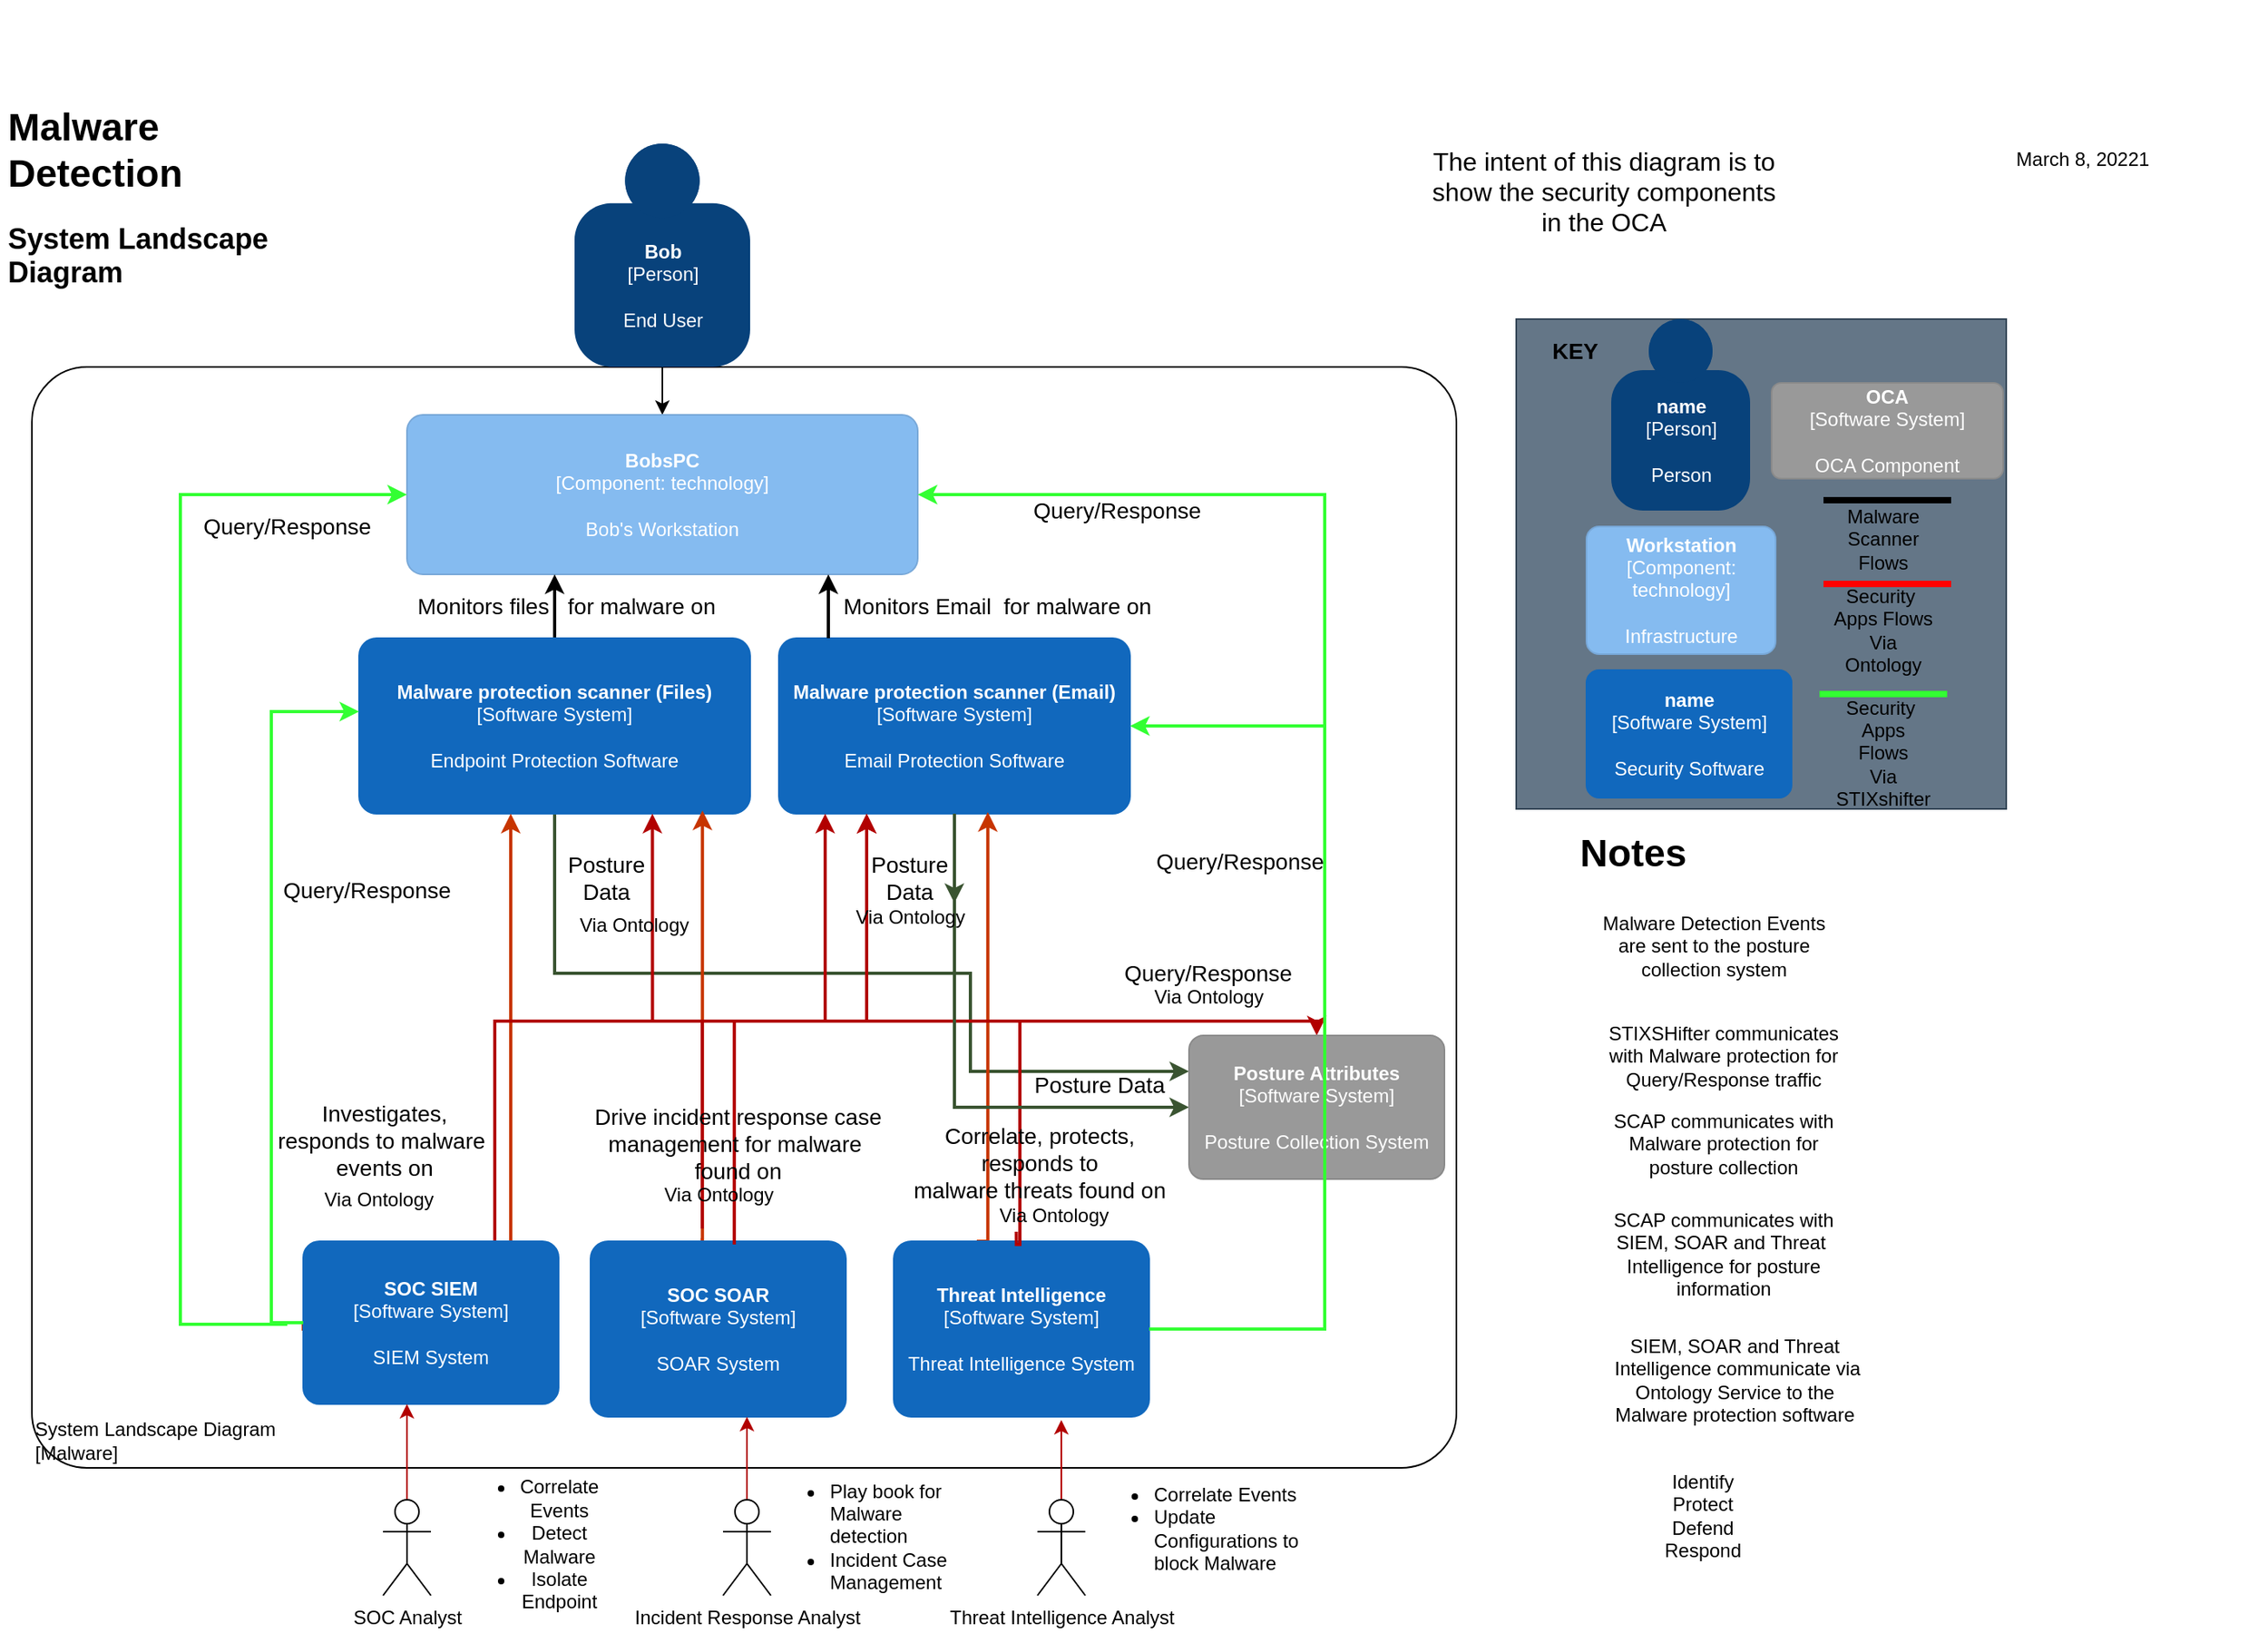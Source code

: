 <mxfile version="14.3.2" type="device"><diagram name="Page-1" id="90a13364-a465-7bf4-72fc-28e22215d7a0"><mxGraphModel dx="1179" dy="782" grid="1" gridSize="10" guides="1" tooltips="1" connect="1" arrows="1" fold="1" page="1" pageScale="1.5" pageWidth="1169" pageHeight="826" background="#ffffff" math="0" shadow="0"><root><mxCell id="0" style=";html=1;"/><mxCell id="1" style=";html=1;" parent="0"/><object placeholders="1" c4Name="System Landscape Diagram" c4Type="ExecutionEnvironment" c4Application="Malware" label="&lt;div style=&quot;text-align: left&quot;&gt;%c4Name%&lt;/div&gt;&lt;div style=&quot;text-align: left&quot;&gt;[%c4Application%]&lt;/div&gt;" id="g7gHun6kYug9L3gwXGvY-94"><mxCell style="rounded=1;whiteSpace=wrap;html=1;labelBackgroundColor=none;fillColor=#ffffff;fontColor=#000000;align=left;arcSize=5;strokeColor=#000000;verticalAlign=bottom;metaEdit=1;metaData={&quot;c4Type&quot;:{&quot;editable&quot;:false}};points=[[0.25,0,0],[0.5,0,0],[0.75,0,0],[1,0.25,0],[1,0.5,0],[1,0.75,0],[0.75,1,0],[0.5,1,0],[0.25,1,0],[0,0.75,0],[0,0.5,0],[0,0.25,0]];" parent="1" vertex="1"><mxGeometry x="140" y="420" width="892.5" height="690" as="geometry"/></mxCell></object><mxCell id="g7gHun6kYug9L3gwXGvY-81" value="" style="whiteSpace=wrap;html=1;aspect=fixed;fontSize=14;align=left;fillColor=#647687;strokeColor=#314354;fontColor=#ffffff;" parent="1" vertex="1"><mxGeometry x="1070" y="390" width="307" height="307" as="geometry"/></mxCell><mxCell id="1KHpHJtyTIQriAGGrLbv-12" value="" style="edgeStyle=orthogonalEdgeStyle;rounded=0;orthogonalLoop=1;jettySize=auto;html=1;" edge="1" parent="1" source="g7gHun6kYug9L3gwXGvY-1" target="g7gHun6kYug9L3gwXGvY-2"><mxGeometry relative="1" as="geometry"/></mxCell><object placeholders="1" c4Name="Bob" c4Type="Person" c4Description="End User" label="&lt;b&gt;%c4Name%&lt;/b&gt;&lt;div&gt;[%c4Type%]&lt;/div&gt;&lt;br&gt;&lt;div&gt;%c4Description%&lt;/div&gt;" id="g7gHun6kYug9L3gwXGvY-1"><mxCell style="html=1;dashed=0;whitespace=wrap;fillColor=#08427b;strokeColor=none;fontColor=#ffffff;shape=mxgraph.c4.person;align=center;metaEdit=1;points=[[0.5,0,0],[1,0.5,0],[1,0.75,0],[0.75,1,0],[0.5,1,0],[0.25,1,0],[0,0.75,0],[0,0.5,0]];metaData={&quot;c4Type&quot;:{&quot;editable&quot;:false}};" parent="1" vertex="1"><mxGeometry x="480" y="280" width="110.0" height="140" as="geometry"/></mxCell></object><object placeholders="1" c4Name="BobsPC" c4Type="Component" c4Technology="technology" c4Description="Bob's Workstation  " label="&lt;b&gt;%c4Name%&lt;/b&gt;&lt;div&gt;[%c4Type%: %c4Technology%]&lt;/div&gt;&lt;br&gt;&lt;div&gt;%c4Description%&lt;/div&gt;" id="g7gHun6kYug9L3gwXGvY-2"><mxCell style="rounded=1;whiteSpace=wrap;html=1;labelBackgroundColor=none;fillColor=#85BBF0;fontColor=#ffffff;align=center;arcSize=10;strokeColor=#78A8D8;metaEdit=1;metaData={&quot;c4Type&quot;:{&quot;editable&quot;:false}};points=[[0.25,0,0],[0.5,0,0],[0.75,0,0],[1,0.25,0],[1,0.5,0],[1,0.75,0],[0.75,1,0],[0.5,1,0],[0.25,1,0],[0,0.75,0],[0,0.5,0],[0,0.25,0]];" parent="1" vertex="1"><mxGeometry x="375" y="450" width="320" height="100" as="geometry"/></mxCell></object><mxCell id="g7gHun6kYug9L3gwXGvY-87" value="" style="edgeStyle=orthogonalEdgeStyle;rounded=0;orthogonalLoop=1;jettySize=auto;html=1;startArrow=none;startFill=0;strokeWidth=2;fontSize=14;" parent="1" source="g7gHun6kYug9L3gwXGvY-5" target="g7gHun6kYug9L3gwXGvY-2" edge="1"><mxGeometry relative="1" as="geometry"><Array as="points"><mxPoint x="420" y="590"/><mxPoint x="420" y="590"/></Array></mxGeometry></mxCell><mxCell id="g7gHun6kYug9L3gwXGvY-146" style="edgeStyle=orthogonalEdgeStyle;rounded=0;orthogonalLoop=1;jettySize=auto;html=1;entryX=0;entryY=0.25;entryDx=0;entryDy=0;entryPerimeter=0;startArrow=none;startFill=0;strokeWidth=2;fontSize=16;fillColor=#6d8764;strokeColor=#3A5431;" parent="1" source="g7gHun6kYug9L3gwXGvY-5" target="g7gHun6kYug9L3gwXGvY-152" edge="1"><mxGeometry relative="1" as="geometry"><mxPoint x="467.82" y="758.98" as="targetPoint"/><Array as="points"><mxPoint x="468" y="800"/><mxPoint x="728" y="800"/><mxPoint x="728" y="862"/></Array></mxGeometry></mxCell><object placeholders="1" c4Name="Malware protection scanner (Files)" c4Type="Software System" c4Description="Endpoint Protection Software " label="&lt;b&gt;%c4Name%&lt;/b&gt;&lt;div&gt;[%c4Type%]&lt;/div&gt;&lt;br&gt;&lt;div&gt;%c4Description%&lt;/div&gt;" id="g7gHun6kYug9L3gwXGvY-5"><mxCell style="rounded=1;whiteSpace=wrap;html=1;labelBackgroundColor=none;fillColor=#1168BD;fontColor=#ffffff;align=center;arcSize=10;strokeColor=#1168BD;metaEdit=1;metaData={&quot;c4Type&quot;:{&quot;editable&quot;:false}};points=[[0.25,0,0],[0.5,0,0],[0.75,0,0],[1,0.25,0],[1,0.5,0],[1,0.75,0],[0.75,1,0],[0.5,1,0],[0.25,1,0],[0,0.75,0],[0,0.5,0],[0,0.25,0]];" parent="1" vertex="1"><mxGeometry x="345" y="590" width="245" height="110" as="geometry"/></mxCell></object><mxCell id="g7gHun6kYug9L3gwXGvY-147" style="edgeStyle=orthogonalEdgeStyle;rounded=0;orthogonalLoop=1;jettySize=auto;html=1;entryX=0.812;entryY=-0.029;entryDx=0;entryDy=0;entryPerimeter=0;startArrow=none;startFill=0;strokeWidth=2;fontSize=16;fillColor=#6d8764;strokeColor=#3A5431;" parent="1" source="g7gHun6kYug9L3gwXGvY-6" edge="1"><mxGeometry relative="1" as="geometry"><mxPoint x="717.92" y="755.97" as="targetPoint"/></mxGeometry></mxCell><object placeholders="1" c4Name="Malware protection scanner (Email)" c4Type="Software System" c4Description="Email Protection Software " label="&lt;b&gt;%c4Name%&lt;/b&gt;&lt;div&gt;[%c4Type%]&lt;/div&gt;&lt;br&gt;&lt;div&gt;%c4Description%&lt;/div&gt;" id="g7gHun6kYug9L3gwXGvY-6"><mxCell style="rounded=1;whiteSpace=wrap;html=1;labelBackgroundColor=none;fillColor=#1168BD;fontColor=#ffffff;align=center;arcSize=10;strokeColor=#1168BD;metaEdit=1;metaData={&quot;c4Type&quot;:{&quot;editable&quot;:false}};points=[[0.25,0,0],[0.5,0,0],[0.75,0,0],[1,0.25,0],[1,0.5,0],[1,0.75,0],[0.75,1,0],[0.5,1,0],[0.25,1,0],[0,0.75,0],[0,0.5,0],[0,0.25,0]];" parent="1" vertex="1"><mxGeometry x="608" y="590" width="220" height="110" as="geometry"/></mxCell></object><mxCell id="g7gHun6kYug9L3gwXGvY-33" value="&lt;h1&gt;Malware Detection &amp;nbsp;&lt;/h1&gt;&lt;div&gt;&lt;font style=&quot;font-size: 18px&quot;&gt;&lt;b&gt;System Landscape Diagram&lt;/b&gt;&lt;/font&gt;&lt;/div&gt;" style="text;html=1;strokeColor=none;fillColor=none;spacing=5;spacingTop=-20;whiteSpace=wrap;overflow=hidden;rounded=0;" parent="1" vertex="1"><mxGeometry x="120" y="250" width="200" height="140" as="geometry"/></mxCell><mxCell id="g7gHun6kYug9L3gwXGvY-148" style="edgeStyle=orthogonalEdgeStyle;rounded=0;orthogonalLoop=1;jettySize=auto;html=1;startArrow=none;startFill=0;strokeWidth=2;fontSize=16;exitX=0;exitY=0.5;exitDx=0;exitDy=0;exitPerimeter=0;fillColor=#fa6800;strokeColor=#C73500;" parent="1" source="g7gHun6kYug9L3gwXGvY-35" edge="1"><mxGeometry relative="1" as="geometry"><Array as="points"><mxPoint x="310" y="1023"/><mxPoint x="440" y="1023"/></Array><mxPoint x="440" y="700" as="targetPoint"/></mxGeometry></mxCell><mxCell id="1KHpHJtyTIQriAGGrLbv-35" style="edgeStyle=orthogonalEdgeStyle;rounded=0;orthogonalLoop=1;jettySize=auto;html=1;exitX=0.75;exitY=0;exitDx=0;exitDy=0;exitPerimeter=0;entryX=0.25;entryY=1;entryDx=0;entryDy=0;entryPerimeter=0;strokeWidth=2;fillColor=#e51400;strokeColor=#B20000;" edge="1" parent="1" source="g7gHun6kYug9L3gwXGvY-35" target="g7gHun6kYug9L3gwXGvY-6"><mxGeometry relative="1" as="geometry"><Array as="points"><mxPoint x="430" y="830"/><mxPoint x="663" y="830"/></Array></mxGeometry></mxCell><object placeholders="1" c4Name="SOC SIEM" c4Type="Software System" c4Description="SIEM System" label="&lt;b&gt;%c4Name%&lt;/b&gt;&lt;div&gt;[%c4Type%]&lt;/div&gt;&lt;br&gt;&lt;div&gt;%c4Description%&lt;/div&gt;" id="g7gHun6kYug9L3gwXGvY-35"><mxCell style="rounded=1;whiteSpace=wrap;html=1;labelBackgroundColor=none;fillColor=#1168BD;fontColor=#ffffff;align=center;arcSize=10;strokeColor=#1168BD;metaEdit=1;metaData={&quot;c4Type&quot;:{&quot;editable&quot;:false}};points=[[0.25,0,0],[0.5,0,0],[0.75,0,0],[1,0.25,0],[1,0.5,0],[1,0.75,0],[0.75,1,0],[0.5,1,0],[0.25,1,0],[0,0.75,0],[0,0.5,0],[0,0.25,0]];" parent="1" vertex="1"><mxGeometry x="310" y="968" width="160" height="102" as="geometry"/></mxCell></object><mxCell id="g7gHun6kYug9L3gwXGvY-151" style="edgeStyle=orthogonalEdgeStyle;rounded=0;orthogonalLoop=1;jettySize=auto;html=1;exitX=0.431;exitY=-0.009;exitDx=0;exitDy=0;exitPerimeter=0;entryX=0.878;entryY=0.982;entryDx=0;entryDy=0;entryPerimeter=0;startArrow=none;startFill=0;strokeWidth=2;fontSize=16;fillColor=#fa6800;strokeColor=#C73500;" parent="1" target="g7gHun6kYug9L3gwXGvY-5" edge="1" source="g7gHun6kYug9L3gwXGvY-36"><mxGeometry relative="1" as="geometry"><mxPoint x="570" y="974" as="sourcePoint"/><mxPoint x="569.09" y="828" as="targetPoint"/><Array as="points"><mxPoint x="560" y="967"/></Array></mxGeometry></mxCell><object placeholders="1" c4Name="SOC SOAR" c4Type="Software System" c4Description="SOAR System" label="&lt;b&gt;%c4Name%&lt;/b&gt;&lt;div&gt;[%c4Type%]&lt;/div&gt;&lt;br&gt;&lt;div&gt;%c4Description%&lt;/div&gt;" id="g7gHun6kYug9L3gwXGvY-36"><mxCell style="rounded=1;whiteSpace=wrap;html=1;labelBackgroundColor=none;fillColor=#1168BD;fontColor=#ffffff;align=center;arcSize=10;strokeColor=#1168BD;metaEdit=1;metaData={&quot;c4Type&quot;:{&quot;editable&quot;:false}};points=[[0.25,0,0],[0.5,0,0],[0.75,0,0],[1,0.25,0],[1,0.5,0],[1,0.75,0],[0.75,1,0],[0.5,1,0],[0.25,1,0],[0,0.75,0],[0,0.5,0],[0,0.25,0]];" parent="1" vertex="1"><mxGeometry x="490" y="968" width="160" height="110.0" as="geometry"/></mxCell></object><mxCell id="g7gHun6kYug9L3gwXGvY-149" style="edgeStyle=orthogonalEdgeStyle;rounded=0;orthogonalLoop=1;jettySize=auto;html=1;entryX=0.595;entryY=0.991;entryDx=0;entryDy=0;entryPerimeter=0;startArrow=none;startFill=0;strokeWidth=2;fontSize=16;fillColor=#fa6800;strokeColor=#C73500;exitX=0.356;exitY=0.009;exitDx=0;exitDy=0;exitPerimeter=0;" parent="1" source="g7gHun6kYug9L3gwXGvY-37" target="g7gHun6kYug9L3gwXGvY-6" edge="1"><mxGeometry relative="1" as="geometry"><mxPoint x="733" y="962" as="sourcePoint"/><mxPoint x="735.14" y="825.97" as="targetPoint"/><Array as="points"><mxPoint x="733" y="969"/><mxPoint x="733" y="968"/><mxPoint x="739" y="968"/></Array></mxGeometry></mxCell><object placeholders="1" c4Name="Threat Intelligence" c4Type="Software System" c4Description="Threat Intelligence System" label="&lt;b&gt;%c4Name%&lt;/b&gt;&lt;div&gt;[%c4Type%]&lt;/div&gt;&lt;br&gt;&lt;div&gt;%c4Description%&lt;/div&gt;" id="g7gHun6kYug9L3gwXGvY-37"><mxCell style="rounded=1;whiteSpace=wrap;html=1;labelBackgroundColor=none;fillColor=#1168BD;fontColor=#ffffff;align=center;arcSize=10;strokeColor=#1168BD;metaEdit=1;metaData={&quot;c4Type&quot;:{&quot;editable&quot;:false}};points=[[0.25,0,0],[0.5,0,0],[0.75,0,0],[1,0.25,0],[1,0.5,0],[1,0.75,0],[0.75,1,0],[0.5,1,0],[0.25,1,0],[0,0.75,0],[0,0.5,0],[0,0.25,0]];" parent="1" vertex="1"><mxGeometry x="680" y="968" width="160" height="110.0" as="geometry"/></mxCell></object><mxCell id="g7gHun6kYug9L3gwXGvY-38" value="&lt;font style=&quot;font-size: 16px;&quot;&gt;The intent of this diagram is to show the security components in the OCA&lt;/font&gt;" style="text;html=1;strokeColor=none;fillColor=none;align=center;verticalAlign=middle;whiteSpace=wrap;rounded=0;fontSize=16;" parent="1" vertex="1"><mxGeometry x="1010" y="190" width="230" height="240" as="geometry"/></mxCell><mxCell id="g7gHun6kYug9L3gwXGvY-52" value="Malware Detection Events are sent to the posture collection system" style="text;html=1;strokeColor=none;fillColor=none;align=center;verticalAlign=middle;whiteSpace=wrap;rounded=0;" parent="1" vertex="1"><mxGeometry x="1114" y="738" width="160" height="90" as="geometry"/></mxCell><mxCell id="1KHpHJtyTIQriAGGrLbv-20" style="edgeStyle=orthogonalEdgeStyle;rounded=0;orthogonalLoop=1;jettySize=auto;html=1;entryX=0.406;entryY=1;entryDx=0;entryDy=0;entryPerimeter=0;fillColor=#e51400;strokeColor=#B20000;" edge="1" parent="1" source="g7gHun6kYug9L3gwXGvY-54" target="g7gHun6kYug9L3gwXGvY-35"><mxGeometry relative="1" as="geometry"/></mxCell><mxCell id="g7gHun6kYug9L3gwXGvY-54" value="SOC Analyst" style="shape=umlActor;verticalLabelPosition=bottom;verticalAlign=top;html=1;outlineConnect=0;" parent="1" vertex="1"><mxGeometry x="360" y="1130" width="30" height="60" as="geometry"/></mxCell><mxCell id="1KHpHJtyTIQriAGGrLbv-19" style="edgeStyle=orthogonalEdgeStyle;rounded=0;orthogonalLoop=1;jettySize=auto;html=1;exitX=0.5;exitY=0;exitDx=0;exitDy=0;exitPerimeter=0;fillColor=#e51400;strokeColor=#B20000;" edge="1" parent="1" source="g7gHun6kYug9L3gwXGvY-55" target="g7gHun6kYug9L3gwXGvY-36"><mxGeometry relative="1" as="geometry"><Array as="points"><mxPoint x="588" y="1080"/><mxPoint x="588" y="1080"/></Array></mxGeometry></mxCell><mxCell id="g7gHun6kYug9L3gwXGvY-55" value="Incident Response Analyst" style="shape=umlActor;verticalLabelPosition=bottom;verticalAlign=top;html=1;outlineConnect=0;" parent="1" vertex="1"><mxGeometry x="573" y="1130" width="30" height="60" as="geometry"/></mxCell><mxCell id="1KHpHJtyTIQriAGGrLbv-22" style="edgeStyle=orthogonalEdgeStyle;rounded=0;orthogonalLoop=1;jettySize=auto;html=1;entryX=0.656;entryY=1.018;entryDx=0;entryDy=0;entryPerimeter=0;fillColor=#e51400;strokeColor=#B20000;" edge="1" parent="1" source="g7gHun6kYug9L3gwXGvY-56" target="g7gHun6kYug9L3gwXGvY-37"><mxGeometry relative="1" as="geometry"/></mxCell><mxCell id="g7gHun6kYug9L3gwXGvY-56" value="Threat Intelligence Analyst" style="shape=umlActor;verticalLabelPosition=bottom;verticalAlign=top;html=1;outlineConnect=0;" parent="1" vertex="1"><mxGeometry x="770" y="1130" width="30" height="60" as="geometry"/></mxCell><mxCell id="g7gHun6kYug9L3gwXGvY-57" value="Identify&lt;br&gt;Protect&lt;br&gt;Defend&lt;br&gt;Respond" style="text;html=1;strokeColor=none;fillColor=none;align=center;verticalAlign=middle;whiteSpace=wrap;rounded=0;" parent="1" vertex="1"><mxGeometry x="1167" y="1125" width="40" height="30" as="geometry"/></mxCell><mxCell id="g7gHun6kYug9L3gwXGvY-65" value="SIEM, SOAR and Threat &amp;nbsp;Intelligence communicate via Ontology Service to the Malware protection software" style="text;html=1;strokeColor=none;fillColor=none;align=center;verticalAlign=middle;whiteSpace=wrap;rounded=0;" parent="1" vertex="1"><mxGeometry x="1127" y="1010" width="160" height="90" as="geometry"/></mxCell><mxCell id="g7gHun6kYug9L3gwXGvY-67" value="&lt;ul&gt;&lt;li&gt;Correlate Events&lt;br&gt;&lt;/li&gt;&lt;li&gt;Detect Malware&lt;br&gt;&lt;/li&gt;&lt;li&gt;Isolate Endpoint&lt;br&gt;&lt;/li&gt;&lt;/ul&gt;" style="text;html=1;strokeColor=none;fillColor=none;align=center;verticalAlign=middle;whiteSpace=wrap;rounded=0;" parent="1" vertex="1"><mxGeometry x="431" y="1125" width="39" height="65" as="geometry"/></mxCell><mxCell id="g7gHun6kYug9L3gwXGvY-68" value="&lt;ul&gt;&lt;li&gt;Play book for Malware detection&lt;/li&gt;&lt;li&gt;Incident Case Management&lt;/li&gt;&lt;/ul&gt;" style="text;html=1;strokeColor=none;fillColor=none;align=left;verticalAlign=middle;whiteSpace=wrap;rounded=0;" parent="1" vertex="1"><mxGeometry x="598" y="1120" width="120" height="65" as="geometry"/></mxCell><mxCell id="g7gHun6kYug9L3gwXGvY-71" value="&lt;ul&gt;&lt;li&gt;Correlate Events&lt;/li&gt;&lt;li&gt;Update Configurations to block Malware&lt;/li&gt;&lt;/ul&gt;" style="text;html=1;strokeColor=none;fillColor=none;align=left;verticalAlign=middle;whiteSpace=wrap;rounded=0;" parent="1" vertex="1"><mxGeometry x="801" y="1110" width="138" height="75" as="geometry"/></mxCell><object placeholders="1" c4Name="name" c4Type="Person" c4Description="Person" label="&lt;b&gt;%c4Name%&lt;/b&gt;&lt;div&gt;[%c4Type%]&lt;/div&gt;&lt;br&gt;&lt;div&gt;%c4Description%&lt;/div&gt;" id="g7gHun6kYug9L3gwXGvY-76"><mxCell style="html=1;dashed=0;whitespace=wrap;fillColor=#08427b;strokeColor=none;fontColor=#ffffff;shape=mxgraph.c4.person;align=center;metaEdit=1;points=[[0.5,0,0],[1,0.5,0],[1,0.75,0],[0.75,1,0],[0.5,1,0],[0.25,1,0],[0,0.75,0],[0,0.5,0]];metaData={&quot;c4Type&quot;:{&quot;editable&quot;:false}};" parent="1" vertex="1"><mxGeometry x="1129.5" y="390" width="87" height="120" as="geometry"/></mxCell></object><object placeholders="1" c4Name="Workstation" c4Type="Component" c4Technology="technology" c4Description="Infrastructure" label="&lt;b&gt;%c4Name%&lt;/b&gt;&lt;div&gt;[%c4Type%: %c4Technology%]&lt;/div&gt;&lt;br&gt;&lt;div&gt;%c4Description%&lt;/div&gt;" id="g7gHun6kYug9L3gwXGvY-77"><mxCell style="rounded=1;whiteSpace=wrap;html=1;labelBackgroundColor=none;fillColor=#85BBF0;fontColor=#ffffff;align=center;arcSize=10;strokeColor=#78A8D8;metaEdit=1;metaData={&quot;c4Type&quot;:{&quot;editable&quot;:false}};points=[[0.25,0,0],[0.5,0,0],[0.75,0,0],[1,0.25,0],[1,0.5,0],[1,0.75,0],[0.75,1,0],[0.5,1,0],[0.25,1,0],[0,0.75,0],[0,0.5,0],[0,0.25,0]];" parent="1" vertex="1"><mxGeometry x="1114" y="520" width="118.5" height="80" as="geometry"/></mxCell></object><object placeholders="1" c4Name="name" c4Type="Software System" c4Description="Security Software " label="&lt;b&gt;%c4Name%&lt;/b&gt;&lt;div&gt;[%c4Type%]&lt;/div&gt;&lt;br&gt;&lt;div&gt;%c4Description%&lt;/div&gt;" id="g7gHun6kYug9L3gwXGvY-78"><mxCell style="rounded=1;whiteSpace=wrap;html=1;labelBackgroundColor=none;fillColor=#1168BD;fontColor=#ffffff;align=center;arcSize=10;strokeColor=#1168BD;metaEdit=1;metaData={&quot;c4Type&quot;:{&quot;editable&quot;:false}};points=[[0.25,0,0],[0.5,0,0],[0.75,0,0],[1,0.25,0],[1,0.5,0],[1,0.75,0],[0.75,1,0],[0.5,1,0],[0.25,1,0],[0,0.75,0],[0,0.5,0],[0,0.25,0]];" parent="1" vertex="1"><mxGeometry x="1114" y="610" width="128.5" height="80" as="geometry"/></mxCell></object><mxCell id="g7gHun6kYug9L3gwXGvY-79" value="KEY" style="text;html=1;strokeColor=none;fillColor=none;align=center;verticalAlign=middle;whiteSpace=wrap;rounded=0;fontStyle=1;fontSize=14;" parent="1" vertex="1"><mxGeometry x="1087" y="400" width="40" height="20" as="geometry"/></mxCell><mxCell id="g7gHun6kYug9L3gwXGvY-90" value="Monitors&amp;nbsp;files &amp;nbsp; for malware&amp;nbsp;on" style="text;html=1;strokeColor=none;fillColor=none;align=center;verticalAlign=middle;whiteSpace=wrap;rounded=0;fontSize=14;" parent="1" vertex="1"><mxGeometry x="370" y="560" width="210" height="20" as="geometry"/></mxCell><mxCell id="g7gHun6kYug9L3gwXGvY-93" value="Monitors&amp;nbsp;Email &amp;nbsp;for malware&amp;nbsp;on" style="text;html=1;strokeColor=none;fillColor=none;align=center;verticalAlign=middle;whiteSpace=wrap;rounded=0;fontSize=14;" parent="1" vertex="1"><mxGeometry x="640" y="560" width="210" height="20" as="geometry"/></mxCell><mxCell id="g7gHun6kYug9L3gwXGvY-104" value="Posture&lt;br&gt;Data" style="text;html=1;strokeColor=none;fillColor=none;align=center;verticalAlign=middle;whiteSpace=wrap;rounded=0;fontSize=14;" parent="1" vertex="1"><mxGeometry x="480" y="730" width="40" height="20" as="geometry"/></mxCell><mxCell id="g7gHun6kYug9L3gwXGvY-124" value="Investigates,&lt;br&gt;responds&amp;nbsp;to malware&amp;nbsp;&lt;br&gt;events on" style="text;html=1;strokeColor=none;fillColor=none;align=center;verticalAlign=middle;whiteSpace=wrap;rounded=0;fontSize=14;" parent="1" vertex="1"><mxGeometry x="291" y="895" width="140" height="20" as="geometry"/></mxCell><mxCell id="1KHpHJtyTIQriAGGrLbv-38" style="edgeStyle=orthogonalEdgeStyle;rounded=0;orthogonalLoop=1;jettySize=auto;html=1;entryX=0.75;entryY=1;entryDx=0;entryDy=0;entryPerimeter=0;strokeWidth=2;fillColor=#e51400;strokeColor=#B20000;exitX=0.25;exitY=1;exitDx=0;exitDy=0;" edge="1" parent="1" source="1KHpHJtyTIQriAGGrLbv-49" target="g7gHun6kYug9L3gwXGvY-5"><mxGeometry relative="1" as="geometry"><Array as="points"><mxPoint x="757" y="970"/><mxPoint x="759" y="970"/><mxPoint x="759" y="830"/><mxPoint x="529" y="830"/></Array></mxGeometry></mxCell><mxCell id="g7gHun6kYug9L3gwXGvY-126" value="Correlate, protects,&lt;br&gt;responds&amp;nbsp;to malware&amp;nbsp;threats&amp;nbsp;found&amp;nbsp;on" style="text;html=1;strokeColor=none;fillColor=none;align=center;verticalAlign=middle;whiteSpace=wrap;rounded=0;fontSize=14;" parent="1" vertex="1"><mxGeometry x="680" y="908" width="183" height="21" as="geometry"/></mxCell><mxCell id="1KHpHJtyTIQriAGGrLbv-37" style="edgeStyle=orthogonalEdgeStyle;rounded=0;orthogonalLoop=1;jettySize=auto;html=1;entryX=0.25;entryY=1;entryDx=0;entryDy=0;entryPerimeter=0;strokeWidth=2;fillColor=#e51400;strokeColor=#B20000;" edge="1" parent="1" target="g7gHun6kYug9L3gwXGvY-6"><mxGeometry relative="1" as="geometry"><mxPoint x="560" y="960" as="sourcePoint"/><Array as="points"><mxPoint x="560" y="830"/><mxPoint x="663" y="830"/></Array></mxGeometry></mxCell><mxCell id="1KHpHJtyTIQriAGGrLbv-39" style="edgeStyle=orthogonalEdgeStyle;rounded=0;orthogonalLoop=1;jettySize=auto;html=1;exitX=0.563;exitY=0.018;exitDx=0;exitDy=0;strokeWidth=2;fillColor=#e51400;strokeColor=#B20000;exitPerimeter=0;" edge="1" parent="1" source="g7gHun6kYug9L3gwXGvY-36"><mxGeometry relative="1" as="geometry"><mxPoint x="637" y="700" as="targetPoint"/><Array as="points"><mxPoint x="580" y="830"/><mxPoint x="637" y="830"/></Array></mxGeometry></mxCell><mxCell id="g7gHun6kYug9L3gwXGvY-127" value="Drive incident&amp;nbsp;response&amp;nbsp;case management&amp;nbsp;for malware&amp;nbsp;&lt;br&gt;found on" style="text;html=1;strokeColor=none;fillColor=none;align=center;verticalAlign=middle;whiteSpace=wrap;rounded=0;fontSize=14;" parent="1" vertex="1"><mxGeometry x="470" y="897" width="225" height="20" as="geometry"/></mxCell><mxCell id="g7gHun6kYug9L3gwXGvY-155" style="edgeStyle=orthogonalEdgeStyle;rounded=0;orthogonalLoop=1;jettySize=auto;html=1;startArrow=none;startFill=0;strokeWidth=2;fontSize=16;fillColor=#fa6800;exitX=0;exitY=0.5;exitDx=0;exitDy=0;exitPerimeter=0;entryX=0;entryY=0.418;entryDx=0;entryDy=0;entryPerimeter=0;strokeColor=#33FF33;" parent="1" source="g7gHun6kYug9L3gwXGvY-35" target="g7gHun6kYug9L3gwXGvY-5" edge="1"><mxGeometry relative="1" as="geometry"><mxPoint x="385" y="775.5" as="sourcePoint"/><mxPoint x="232.5" y="675" as="targetPoint"/></mxGeometry></mxCell><mxCell id="g7gHun6kYug9L3gwXGvY-157" style="edgeStyle=orthogonalEdgeStyle;rounded=0;orthogonalLoop=1;jettySize=auto;html=1;entryX=1;entryY=0.5;entryDx=0;entryDy=0;entryPerimeter=0;startArrow=none;startFill=0;strokeWidth=2;fontSize=16;fillColor=#fa6800;strokeColor=#33FF33;" parent="1" source="g7gHun6kYug9L3gwXGvY-37" target="g7gHun6kYug9L3gwXGvY-6" edge="1"><mxGeometry relative="1" as="geometry"><mxPoint x="740" y="776" as="sourcePoint"/><mxPoint x="945" y="675" as="targetPoint"/><Array as="points"><mxPoint x="950" y="1023"/><mxPoint x="950" y="645"/></Array></mxGeometry></mxCell><mxCell id="g7gHun6kYug9L3gwXGvY-162" style="edgeStyle=orthogonalEdgeStyle;rounded=0;orthogonalLoop=1;jettySize=auto;html=1;entryX=0;entryY=0.5;entryDx=0;entryDy=0;entryPerimeter=0;startArrow=none;startFill=0;strokeWidth=2;fontSize=16;fillColor=#6d8764;strokeColor=#3A5431;exitX=0.5;exitY=1;exitDx=0;exitDy=0;exitPerimeter=0;" parent="1" source="g7gHun6kYug9L3gwXGvY-6" target="g7gHun6kYug9L3gwXGvY-152" edge="1"><mxGeometry relative="1" as="geometry"><mxPoint x="765.07" y="827.02" as="sourcePoint"/></mxGeometry></mxCell><mxCell id="1KHpHJtyTIQriAGGrLbv-28" style="edgeStyle=orthogonalEdgeStyle;rounded=0;orthogonalLoop=1;jettySize=auto;html=1;entryX=0.5;entryY=0;entryDx=0;entryDy=0;entryPerimeter=0;fillColor=#e51400;strokeColor=#B20000;strokeWidth=2;" edge="1" parent="1" target="g7gHun6kYug9L3gwXGvY-152"><mxGeometry relative="1" as="geometry"><mxPoint x="750" y="830" as="sourcePoint"/><Array as="points"><mxPoint x="795" y="830"/><mxPoint x="945" y="830"/></Array></mxGeometry></mxCell><mxCell id="g7gHun6kYug9L3gwXGvY-134" value="Posture&lt;br&gt;Data" style="text;html=1;strokeColor=none;fillColor=none;align=center;verticalAlign=middle;whiteSpace=wrap;rounded=0;fontSize=14;" parent="1" vertex="1"><mxGeometry x="670" y="730" width="40" height="20" as="geometry"/></mxCell><mxCell id="g7gHun6kYug9L3gwXGvY-142" value="" style="endArrow=classic;html=1;strokeWidth=2;fontSize=16;entryX=0.825;entryY=1;entryDx=0;entryDy=0;entryPerimeter=0;" parent="1" target="g7gHun6kYug9L3gwXGvY-2" edge="1"><mxGeometry width="50" height="50" relative="1" as="geometry"><mxPoint x="639" y="590" as="sourcePoint"/><mxPoint x="685" y="740" as="targetPoint"/></mxGeometry></mxCell><object placeholders="1" c4Name="Posture Attributes" c4Type="Software System" c4Description="Posture Collection System" label="&lt;b&gt;%c4Name%&lt;/b&gt;&lt;div&gt;[%c4Type%]&lt;/div&gt;&lt;br&gt;&lt;div&gt;%c4Description%&lt;/div&gt;" id="g7gHun6kYug9L3gwXGvY-152"><mxCell style="rounded=1;whiteSpace=wrap;html=1;labelBackgroundColor=none;fillColor=#999999;fontColor=#ffffff;align=center;arcSize=10;strokeColor=#8A8A8A;metaEdit=1;metaData={&quot;c4Type&quot;:{&quot;editable&quot;:false}};points=[[0.25,0,0],[0.5,0,0],[0.75,0,0],[1,0.25,0],[1,0.5,0],[1,0.75,0],[0.75,1,0],[0.5,1,0],[0.25,1,0],[0,0.75,0],[0,0.5,0],[0,0.25,0]];" parent="1" vertex="1"><mxGeometry x="865" y="839" width="160" height="90" as="geometry"/></mxCell></object><mxCell id="1KHpHJtyTIQriAGGrLbv-29" style="edgeStyle=orthogonalEdgeStyle;rounded=0;orthogonalLoop=1;jettySize=auto;html=1;entryX=0;entryY=0.5;entryDx=0;entryDy=0;entryPerimeter=0;strokeWidth=2;fillColor=#e51400;strokeColor=#33FF33;" edge="1" parent="1" target="g7gHun6kYug9L3gwXGvY-2"><mxGeometry relative="1" as="geometry"><mxPoint x="300" y="1020" as="sourcePoint"/><Array as="points"><mxPoint x="233" y="500"/></Array></mxGeometry></mxCell><mxCell id="1KHpHJtyTIQriAGGrLbv-31" style="edgeStyle=orthogonalEdgeStyle;rounded=0;orthogonalLoop=1;jettySize=auto;html=1;entryX=1;entryY=0.5;entryDx=0;entryDy=0;entryPerimeter=0;strokeWidth=2;fillColor=#e51400;strokeColor=#33FF33;exitX=1;exitY=0.5;exitDx=0;exitDy=0;exitPerimeter=0;" edge="1" parent="1" source="g7gHun6kYug9L3gwXGvY-37" target="g7gHun6kYug9L3gwXGvY-2"><mxGeometry relative="1" as="geometry"><mxPoint x="945" y="615" as="sourcePoint"/><Array as="points"><mxPoint x="950" y="1023"/><mxPoint x="950" y="500"/></Array></mxGeometry></mxCell><mxCell id="g7gHun6kYug9L3gwXGvY-163" value="Posture&amp;nbsp;Data" style="text;html=1;strokeColor=none;fillColor=none;align=center;verticalAlign=middle;whiteSpace=wrap;rounded=0;fontSize=14;" parent="1" vertex="1"><mxGeometry x="778" y="860" width="62" height="20" as="geometry"/></mxCell><mxCell id="g7gHun6kYug9L3gwXGvY-164" value="Query/Response" style="text;html=1;strokeColor=none;fillColor=none;align=center;verticalAlign=middle;whiteSpace=wrap;rounded=0;fontSize=14;" parent="1" vertex="1"><mxGeometry x="330" y="738" width="40" height="20" as="geometry"/></mxCell><mxCell id="g7gHun6kYug9L3gwXGvY-165" value="Query/Response" style="text;html=1;strokeColor=none;fillColor=none;align=center;verticalAlign=middle;whiteSpace=wrap;rounded=0;fontSize=14;" parent="1" vertex="1"><mxGeometry x="877" y="720" width="40" height="20" as="geometry"/></mxCell><object placeholders="1" c4Name="OCA " c4Type="Software System" c4Description="OCA Component" label="&lt;b&gt;%c4Name%&lt;/b&gt;&lt;div&gt;[%c4Type%]&lt;/div&gt;&lt;br&gt;&lt;div&gt;%c4Description%&lt;/div&gt;" id="g7gHun6kYug9L3gwXGvY-166"><mxCell style="rounded=1;whiteSpace=wrap;html=1;labelBackgroundColor=none;fillColor=#999999;fontColor=#ffffff;align=center;arcSize=10;strokeColor=#8A8A8A;metaEdit=1;metaData={&quot;c4Type&quot;:{&quot;editable&quot;:false}};points=[[0.25,0,0],[0.5,0,0],[0.75,0,0],[1,0.25,0],[1,0.5,0],[1,0.75,0],[0.75,1,0],[0.5,1,0],[0.25,1,0],[0,0.75,0],[0,0.5,0],[0,0.25,0]];" parent="1" vertex="1"><mxGeometry x="1230" y="430" width="145" height="60" as="geometry"/></mxCell></object><mxCell id="g7gHun6kYug9L3gwXGvY-169" value="STIXSHifter communicates with Malware protection for Query/Response traffic" style="text;html=1;strokeColor=none;fillColor=none;align=center;verticalAlign=middle;whiteSpace=wrap;rounded=0;" parent="1" vertex="1"><mxGeometry x="1120" y="807" width="160" height="90" as="geometry"/></mxCell><mxCell id="g7gHun6kYug9L3gwXGvY-170" value="SCAP communicates with Malware protection for posture collection" style="text;html=1;strokeColor=none;fillColor=none;align=center;verticalAlign=middle;whiteSpace=wrap;rounded=0;" parent="1" vertex="1"><mxGeometry x="1120" y="862" width="160" height="90" as="geometry"/></mxCell><mxCell id="1KHpHJtyTIQriAGGrLbv-2" value="March 8, 20221" style="text;html=1;strokeColor=none;fillColor=none;align=center;verticalAlign=middle;whiteSpace=wrap;rounded=0;" vertex="1" parent="1"><mxGeometry x="1310" y="280" width="230" height="20" as="geometry"/></mxCell><mxCell id="1KHpHJtyTIQriAGGrLbv-7" value="" style="line;strokeWidth=4;html=1;perimeter=backbonePerimeter;points=[];outlineConnect=0;strokeColor=#FF0000;" vertex="1" parent="1"><mxGeometry x="1262.5" y="551" width="80" height="10" as="geometry"/></mxCell><mxCell id="1KHpHJtyTIQriAGGrLbv-8" value="" style="line;strokeWidth=4;html=1;perimeter=backbonePerimeter;points=[];outlineConnect=0;" vertex="1" parent="1"><mxGeometry x="1262.5" y="498.5" width="80" height="10" as="geometry"/></mxCell><mxCell id="1KHpHJtyTIQriAGGrLbv-9" value="Malware Scanner Flows" style="text;html=1;strokeColor=none;fillColor=none;align=center;verticalAlign=middle;whiteSpace=wrap;rounded=0;" vertex="1" parent="1"><mxGeometry x="1280" y="520" width="40" height="15" as="geometry"/></mxCell><mxCell id="1KHpHJtyTIQriAGGrLbv-10" value="Security&amp;nbsp;&lt;br&gt;Apps Flows&lt;br&gt;Via Ontology" style="text;html=1;strokeColor=none;fillColor=none;align=center;verticalAlign=middle;whiteSpace=wrap;rounded=0;" vertex="1" parent="1"><mxGeometry x="1265" y="575" width="70" height="20" as="geometry"/></mxCell><mxCell id="1KHpHJtyTIQriAGGrLbv-25" value="Query/Response" style="text;html=1;strokeColor=none;fillColor=none;align=center;verticalAlign=middle;whiteSpace=wrap;rounded=0;fontSize=14;" vertex="1" parent="1"><mxGeometry x="857" y="790" width="40" height="20" as="geometry"/></mxCell><mxCell id="1KHpHJtyTIQriAGGrLbv-30" value="Query/Response" style="text;html=1;strokeColor=none;fillColor=none;align=center;verticalAlign=middle;whiteSpace=wrap;rounded=0;fontSize=14;" vertex="1" parent="1"><mxGeometry x="280" y="510" width="40" height="20" as="geometry"/></mxCell><mxCell id="1KHpHJtyTIQriAGGrLbv-32" value="Query/Response" style="text;html=1;strokeColor=none;fillColor=none;align=center;verticalAlign=middle;whiteSpace=wrap;rounded=0;fontSize=14;" vertex="1" parent="1"><mxGeometry x="800" y="500" width="40" height="20" as="geometry"/></mxCell><mxCell id="1KHpHJtyTIQriAGGrLbv-40" value="SCAP communicates with SIEM, SOAR and Threat&amp;nbsp;&lt;br&gt;Intelligence for posture information" style="text;html=1;strokeColor=none;fillColor=none;align=center;verticalAlign=middle;whiteSpace=wrap;rounded=0;" vertex="1" parent="1"><mxGeometry x="1120" y="931" width="160" height="90" as="geometry"/></mxCell><mxCell id="1KHpHJtyTIQriAGGrLbv-42" value="&lt;h1&gt;Notes&lt;/h1&gt;" style="text;html=1;strokeColor=none;fillColor=none;spacing=5;spacingTop=-20;whiteSpace=wrap;overflow=hidden;rounded=0;" vertex="1" parent="1"><mxGeometry x="1105" y="705" width="190" height="120" as="geometry"/></mxCell><mxCell id="1KHpHJtyTIQriAGGrLbv-43" value="Via Ontology" style="text;html=1;strokeColor=none;fillColor=none;align=center;verticalAlign=middle;whiteSpace=wrap;rounded=0;" vertex="1" parent="1"><mxGeometry x="310" y="932" width="95" height="20" as="geometry"/></mxCell><mxCell id="1KHpHJtyTIQriAGGrLbv-44" value="Via Ontology" style="text;html=1;strokeColor=none;fillColor=none;align=center;verticalAlign=middle;whiteSpace=wrap;rounded=0;" vertex="1" parent="1"><mxGeometry x="522.5" y="929" width="95" height="20" as="geometry"/></mxCell><mxCell id="1KHpHJtyTIQriAGGrLbv-49" value="Via Ontology" style="text;html=1;strokeColor=none;fillColor=none;align=center;verticalAlign=middle;whiteSpace=wrap;rounded=0;" vertex="1" parent="1"><mxGeometry x="733" y="942" width="95" height="20" as="geometry"/></mxCell><mxCell id="1KHpHJtyTIQriAGGrLbv-50" value="Via Ontology" style="text;html=1;strokeColor=none;fillColor=none;align=center;verticalAlign=middle;whiteSpace=wrap;rounded=0;" vertex="1" parent="1"><mxGeometry x="470" y="760" width="95" height="20" as="geometry"/></mxCell><mxCell id="1KHpHJtyTIQriAGGrLbv-51" value="Via Ontology" style="text;html=1;strokeColor=none;fillColor=none;align=center;verticalAlign=middle;whiteSpace=wrap;rounded=0;" vertex="1" parent="1"><mxGeometry x="642.5" y="755" width="95" height="20" as="geometry"/></mxCell><mxCell id="1KHpHJtyTIQriAGGrLbv-53" value="Via Ontology" style="text;html=1;strokeColor=none;fillColor=none;align=center;verticalAlign=middle;whiteSpace=wrap;rounded=0;" vertex="1" parent="1"><mxGeometry x="829.5" y="805" width="95" height="20" as="geometry"/></mxCell><mxCell id="1KHpHJtyTIQriAGGrLbv-54" value="" style="line;strokeWidth=4;html=1;perimeter=backbonePerimeter;points=[];outlineConnect=0;strokeColor=#33FF33;" vertex="1" parent="1"><mxGeometry x="1260" y="620" width="80" height="10" as="geometry"/></mxCell><mxCell id="1KHpHJtyTIQriAGGrLbv-55" value="Security&amp;nbsp;&lt;br&gt;Apps Flows&lt;br&gt;Via STIXshifter" style="text;html=1;strokeColor=none;fillColor=none;align=center;verticalAlign=middle;whiteSpace=wrap;rounded=0;" vertex="1" parent="1"><mxGeometry x="1280" y="652" width="40" height="20" as="geometry"/></mxCell></root></mxGraphModel></diagram></mxfile>